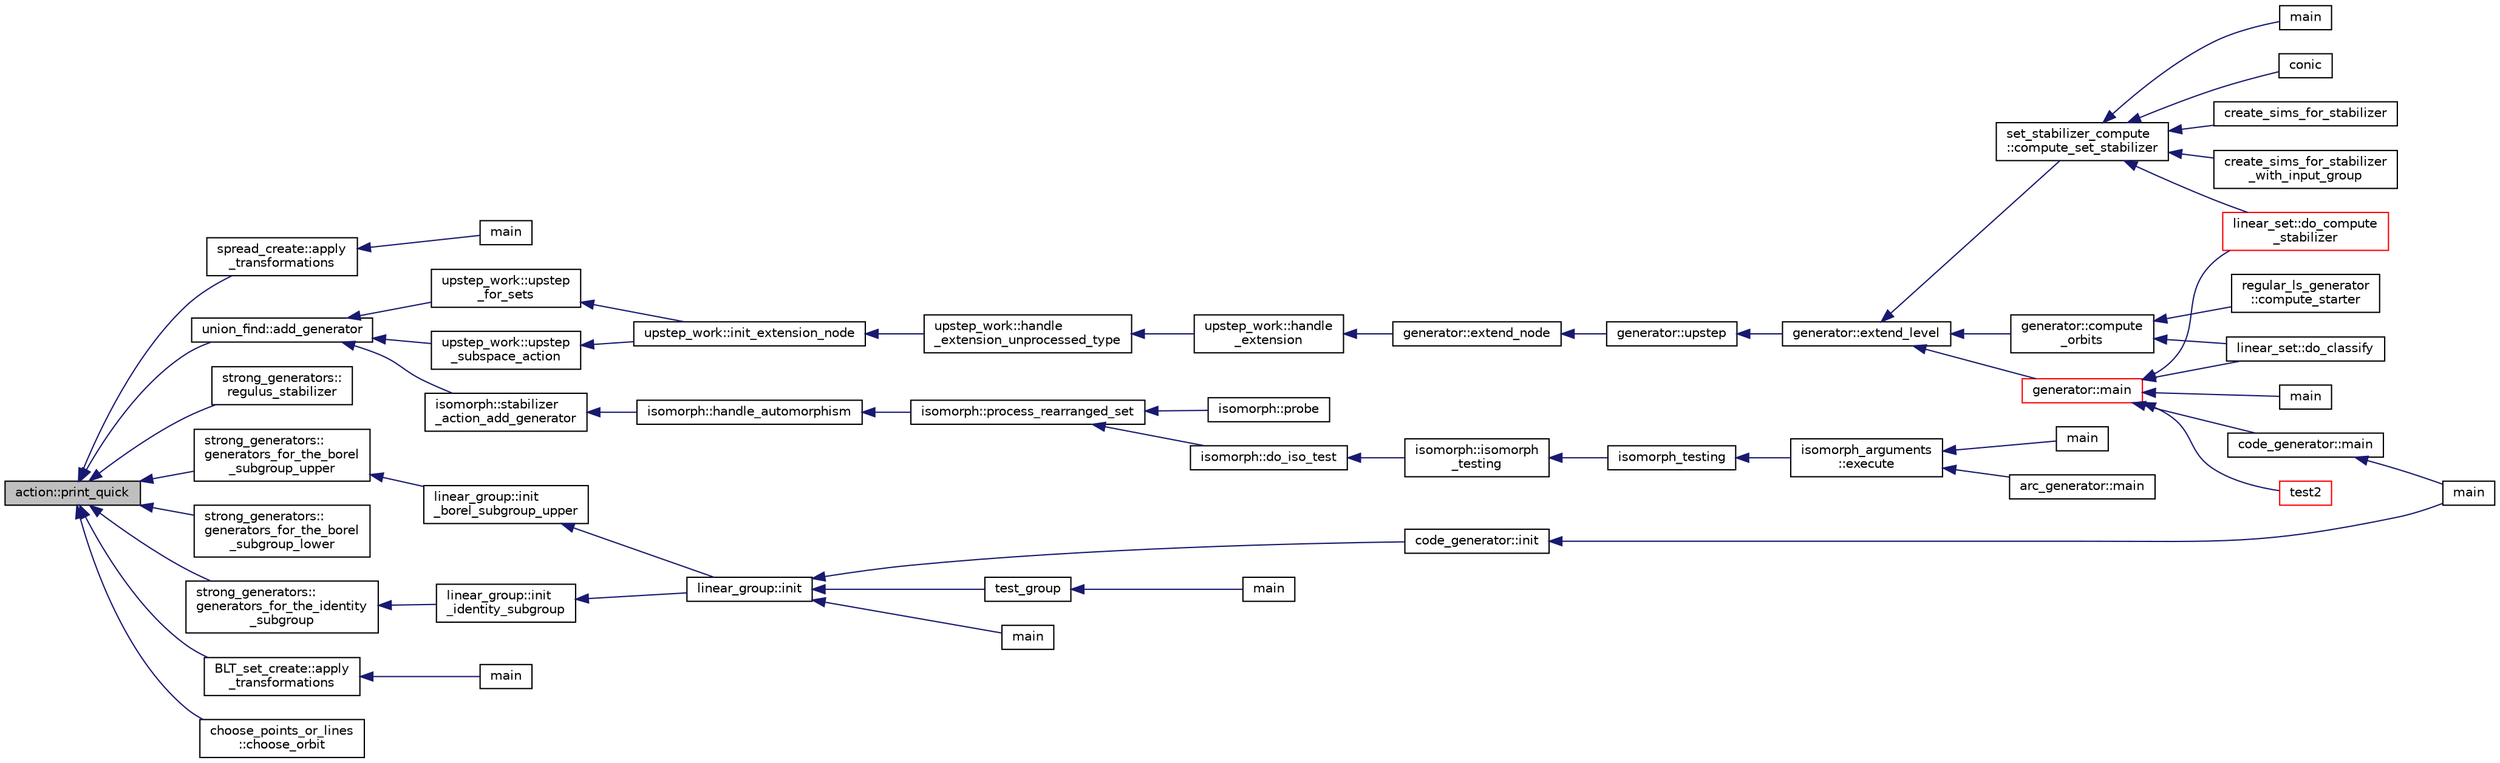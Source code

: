 digraph "action::print_quick"
{
  edge [fontname="Helvetica",fontsize="10",labelfontname="Helvetica",labelfontsize="10"];
  node [fontname="Helvetica",fontsize="10",shape=record];
  rankdir="LR";
  Node33621 [label="action::print_quick",height=0.2,width=0.4,color="black", fillcolor="grey75", style="filled", fontcolor="black"];
  Node33621 -> Node33622 [dir="back",color="midnightblue",fontsize="10",style="solid",fontname="Helvetica"];
  Node33622 [label="spread_create::apply\l_transformations",height=0.2,width=0.4,color="black", fillcolor="white", style="filled",URL="$de/d97/classspread__create.html#af324e4219cba2572fec394ef40e9ee88"];
  Node33622 -> Node33623 [dir="back",color="midnightblue",fontsize="10",style="solid",fontname="Helvetica"];
  Node33623 [label="main",height=0.2,width=0.4,color="black", fillcolor="white", style="filled",URL="$d1/d2f/apps_2spread_2spread__create_8_c.html#a217dbf8b442f20279ea00b898af96f52"];
  Node33621 -> Node33624 [dir="back",color="midnightblue",fontsize="10",style="solid",fontname="Helvetica"];
  Node33624 [label="union_find::add_generator",height=0.2,width=0.4,color="black", fillcolor="white", style="filled",URL="$d1/dfb/classunion__find.html#a40d8a9f64ec55632cefd15df02bf7204"];
  Node33624 -> Node33625 [dir="back",color="midnightblue",fontsize="10",style="solid",fontname="Helvetica"];
  Node33625 [label="upstep_work::upstep\l_for_sets",height=0.2,width=0.4,color="black", fillcolor="white", style="filled",URL="$d2/dd6/classupstep__work.html#acbfe3d5e23c38c3dc8f5908e0bc5bf1b"];
  Node33625 -> Node33626 [dir="back",color="midnightblue",fontsize="10",style="solid",fontname="Helvetica"];
  Node33626 [label="upstep_work::init_extension_node",height=0.2,width=0.4,color="black", fillcolor="white", style="filled",URL="$d2/dd6/classupstep__work.html#ad74931a4c6dc97102d405a755433297d"];
  Node33626 -> Node33627 [dir="back",color="midnightblue",fontsize="10",style="solid",fontname="Helvetica"];
  Node33627 [label="upstep_work::handle\l_extension_unprocessed_type",height=0.2,width=0.4,color="black", fillcolor="white", style="filled",URL="$d2/dd6/classupstep__work.html#a4687dfab87eb7d0646cb79008dd3d32d"];
  Node33627 -> Node33628 [dir="back",color="midnightblue",fontsize="10",style="solid",fontname="Helvetica"];
  Node33628 [label="upstep_work::handle\l_extension",height=0.2,width=0.4,color="black", fillcolor="white", style="filled",URL="$d2/dd6/classupstep__work.html#ad8ba22a74e9884f92e11340b24e6a6d6"];
  Node33628 -> Node33629 [dir="back",color="midnightblue",fontsize="10",style="solid",fontname="Helvetica"];
  Node33629 [label="generator::extend_node",height=0.2,width=0.4,color="black", fillcolor="white", style="filled",URL="$d7/d73/classgenerator.html#ac71fa071cf218f54cdd9306a541744ae"];
  Node33629 -> Node33630 [dir="back",color="midnightblue",fontsize="10",style="solid",fontname="Helvetica"];
  Node33630 [label="generator::upstep",height=0.2,width=0.4,color="black", fillcolor="white", style="filled",URL="$d7/d73/classgenerator.html#ae0f2cebdabc821837f633656d7b0fdfe"];
  Node33630 -> Node33631 [dir="back",color="midnightblue",fontsize="10",style="solid",fontname="Helvetica"];
  Node33631 [label="generator::extend_level",height=0.2,width=0.4,color="black", fillcolor="white", style="filled",URL="$d7/d73/classgenerator.html#a91b84d80ccec0cd2136bc221c30e0f8e"];
  Node33631 -> Node33632 [dir="back",color="midnightblue",fontsize="10",style="solid",fontname="Helvetica"];
  Node33632 [label="set_stabilizer_compute\l::compute_set_stabilizer",height=0.2,width=0.4,color="black", fillcolor="white", style="filled",URL="$d8/dc6/classset__stabilizer__compute.html#ad4f92074322e98c7cd0ed5d4f8486b76"];
  Node33632 -> Node33633 [dir="back",color="midnightblue",fontsize="10",style="solid",fontname="Helvetica"];
  Node33633 [label="main",height=0.2,width=0.4,color="black", fillcolor="white", style="filled",URL="$db/d67/test__hyperoval_8_c.html#a3c04138a5bfe5d72780bb7e82a18e627"];
  Node33632 -> Node33634 [dir="back",color="midnightblue",fontsize="10",style="solid",fontname="Helvetica"];
  Node33634 [label="conic",height=0.2,width=0.4,color="black", fillcolor="white", style="filled",URL="$d4/de8/conic_8_c.html#a96def9474b981a9d5831a9b48d85d652"];
  Node33632 -> Node33635 [dir="back",color="midnightblue",fontsize="10",style="solid",fontname="Helvetica"];
  Node33635 [label="linear_set::do_compute\l_stabilizer",height=0.2,width=0.4,color="red", fillcolor="white", style="filled",URL="$dd/d86/classlinear__set.html#ae8f58ded28fb5370f4459cca42b7463b"];
  Node33632 -> Node33638 [dir="back",color="midnightblue",fontsize="10",style="solid",fontname="Helvetica"];
  Node33638 [label="create_sims_for_stabilizer",height=0.2,width=0.4,color="black", fillcolor="white", style="filled",URL="$d0/d76/tl__algebra__and__number__theory_8h.html#af2c67d225072549409be710ac3cd30f8"];
  Node33632 -> Node33639 [dir="back",color="midnightblue",fontsize="10",style="solid",fontname="Helvetica"];
  Node33639 [label="create_sims_for_stabilizer\l_with_input_group",height=0.2,width=0.4,color="black", fillcolor="white", style="filled",URL="$d0/d76/tl__algebra__and__number__theory_8h.html#af5482567a8d6ba5c2fe593bf6f7f9a0f"];
  Node33631 -> Node33640 [dir="back",color="midnightblue",fontsize="10",style="solid",fontname="Helvetica"];
  Node33640 [label="generator::compute\l_orbits",height=0.2,width=0.4,color="black", fillcolor="white", style="filled",URL="$d7/d73/classgenerator.html#a23989bc20ecaaed39c4119c758367f40"];
  Node33640 -> Node33641 [dir="back",color="midnightblue",fontsize="10",style="solid",fontname="Helvetica"];
  Node33641 [label="regular_ls_generator\l::compute_starter",height=0.2,width=0.4,color="black", fillcolor="white", style="filled",URL="$d2/dd8/classregular__ls__generator.html#aa38907741058694a73194b02ceb4a53d"];
  Node33640 -> Node33642 [dir="back",color="midnightblue",fontsize="10",style="solid",fontname="Helvetica"];
  Node33642 [label="linear_set::do_classify",height=0.2,width=0.4,color="black", fillcolor="white", style="filled",URL="$dd/d86/classlinear__set.html#a3eb2dbce7fa8b71901dfc12f288ddd0c"];
  Node33631 -> Node33643 [dir="back",color="midnightblue",fontsize="10",style="solid",fontname="Helvetica"];
  Node33643 [label="generator::main",height=0.2,width=0.4,color="red", fillcolor="white", style="filled",URL="$d7/d73/classgenerator.html#a01abff8e9f231bf0d82e2e8e0061f242"];
  Node33643 -> Node33644 [dir="back",color="midnightblue",fontsize="10",style="solid",fontname="Helvetica"];
  Node33644 [label="main",height=0.2,width=0.4,color="black", fillcolor="white", style="filled",URL="$d2/d11/codes_8h.html#a217dbf8b442f20279ea00b898af96f52"];
  Node33643 -> Node33645 [dir="back",color="midnightblue",fontsize="10",style="solid",fontname="Helvetica"];
  Node33645 [label="code_generator::main",height=0.2,width=0.4,color="black", fillcolor="white", style="filled",URL="$db/d37/classcode__generator.html#ab3cf3a306e4032c2b471ac95321c599f"];
  Node33645 -> Node33646 [dir="back",color="midnightblue",fontsize="10",style="solid",fontname="Helvetica"];
  Node33646 [label="main",height=0.2,width=0.4,color="black", fillcolor="white", style="filled",URL="$d4/d4f/codes_8_c.html#a217dbf8b442f20279ea00b898af96f52"];
  Node33643 -> Node33647 [dir="back",color="midnightblue",fontsize="10",style="solid",fontname="Helvetica"];
  Node33647 [label="test2",height=0.2,width=0.4,color="red", fillcolor="white", style="filled",URL="$d9/db0/factor__space_8_c.html#a39d73a812e5fd8f1bc111e948368cb10"];
  Node33643 -> Node33642 [dir="back",color="midnightblue",fontsize="10",style="solid",fontname="Helvetica"];
  Node33643 -> Node33635 [dir="back",color="midnightblue",fontsize="10",style="solid",fontname="Helvetica"];
  Node33624 -> Node33699 [dir="back",color="midnightblue",fontsize="10",style="solid",fontname="Helvetica"];
  Node33699 [label="upstep_work::upstep\l_subspace_action",height=0.2,width=0.4,color="black", fillcolor="white", style="filled",URL="$d2/dd6/classupstep__work.html#afd45c862c93f460a2e523f074d024529"];
  Node33699 -> Node33626 [dir="back",color="midnightblue",fontsize="10",style="solid",fontname="Helvetica"];
  Node33624 -> Node33700 [dir="back",color="midnightblue",fontsize="10",style="solid",fontname="Helvetica"];
  Node33700 [label="isomorph::stabilizer\l_action_add_generator",height=0.2,width=0.4,color="black", fillcolor="white", style="filled",URL="$d3/d5f/classisomorph.html#ae91af86c9c82cf9c5c7ee24a60e59460"];
  Node33700 -> Node33701 [dir="back",color="midnightblue",fontsize="10",style="solid",fontname="Helvetica"];
  Node33701 [label="isomorph::handle_automorphism",height=0.2,width=0.4,color="black", fillcolor="white", style="filled",URL="$d3/d5f/classisomorph.html#a95e0ae39f992234f7cbeb6f1d57d82df"];
  Node33701 -> Node33702 [dir="back",color="midnightblue",fontsize="10",style="solid",fontname="Helvetica"];
  Node33702 [label="isomorph::process_rearranged_set",height=0.2,width=0.4,color="black", fillcolor="white", style="filled",URL="$d3/d5f/classisomorph.html#a7767fd5f1da6dfd7f93810be99ba4ab6"];
  Node33702 -> Node33703 [dir="back",color="midnightblue",fontsize="10",style="solid",fontname="Helvetica"];
  Node33703 [label="isomorph::probe",height=0.2,width=0.4,color="black", fillcolor="white", style="filled",URL="$d3/d5f/classisomorph.html#a9cb6fed7b6ac639d886b117a1f454441"];
  Node33702 -> Node33704 [dir="back",color="midnightblue",fontsize="10",style="solid",fontname="Helvetica"];
  Node33704 [label="isomorph::do_iso_test",height=0.2,width=0.4,color="black", fillcolor="white", style="filled",URL="$d3/d5f/classisomorph.html#a51fc3bf5cc3a99282a489b2df37ee24e"];
  Node33704 -> Node33705 [dir="back",color="midnightblue",fontsize="10",style="solid",fontname="Helvetica"];
  Node33705 [label="isomorph::isomorph\l_testing",height=0.2,width=0.4,color="black", fillcolor="white", style="filled",URL="$d3/d5f/classisomorph.html#ad7945ec94ba0ba16953482edfaa4da6e"];
  Node33705 -> Node33706 [dir="back",color="midnightblue",fontsize="10",style="solid",fontname="Helvetica"];
  Node33706 [label="isomorph_testing",height=0.2,width=0.4,color="black", fillcolor="white", style="filled",URL="$d4/d7e/isomorph__global_8_c.html#a5a73cbe9f89c4727f086482ee2d238f9"];
  Node33706 -> Node33679 [dir="back",color="midnightblue",fontsize="10",style="solid",fontname="Helvetica"];
  Node33679 [label="isomorph_arguments\l::execute",height=0.2,width=0.4,color="black", fillcolor="white", style="filled",URL="$d5/de4/classisomorph__arguments.html#aa85e472d14906abdd5672dc66027583e"];
  Node33679 -> Node33680 [dir="back",color="midnightblue",fontsize="10",style="solid",fontname="Helvetica"];
  Node33680 [label="main",height=0.2,width=0.4,color="black", fillcolor="white", style="filled",URL="$d1/d5e/blt__main_8_c.html#a217dbf8b442f20279ea00b898af96f52"];
  Node33679 -> Node33681 [dir="back",color="midnightblue",fontsize="10",style="solid",fontname="Helvetica"];
  Node33681 [label="arc_generator::main",height=0.2,width=0.4,color="black", fillcolor="white", style="filled",URL="$d4/d21/classarc__generator.html#ad80140b51b165dad1fe6ab232be7829a"];
  Node33621 -> Node33707 [dir="back",color="midnightblue",fontsize="10",style="solid",fontname="Helvetica"];
  Node33707 [label="strong_generators::\lregulus_stabilizer",height=0.2,width=0.4,color="black", fillcolor="white", style="filled",URL="$dc/d09/classstrong__generators.html#a32e999d14b4168695f2e775ddf2ed7e7"];
  Node33621 -> Node33708 [dir="back",color="midnightblue",fontsize="10",style="solid",fontname="Helvetica"];
  Node33708 [label="strong_generators::\lgenerators_for_the_borel\l_subgroup_upper",height=0.2,width=0.4,color="black", fillcolor="white", style="filled",URL="$dc/d09/classstrong__generators.html#ad2b78850e421039116d2ba4bb4939729"];
  Node33708 -> Node33709 [dir="back",color="midnightblue",fontsize="10",style="solid",fontname="Helvetica"];
  Node33709 [label="linear_group::init\l_borel_subgroup_upper",height=0.2,width=0.4,color="black", fillcolor="white", style="filled",URL="$df/d5a/classlinear__group.html#a7d25e5c41bc3bf53a0c5063082055344"];
  Node33709 -> Node33710 [dir="back",color="midnightblue",fontsize="10",style="solid",fontname="Helvetica"];
  Node33710 [label="linear_group::init",height=0.2,width=0.4,color="black", fillcolor="white", style="filled",URL="$df/d5a/classlinear__group.html#a8119aa9b882192ab422b12614b259f28"];
  Node33710 -> Node33711 [dir="back",color="midnightblue",fontsize="10",style="solid",fontname="Helvetica"];
  Node33711 [label="code_generator::init",height=0.2,width=0.4,color="black", fillcolor="white", style="filled",URL="$db/d37/classcode__generator.html#acfaa1e8badf6f30255203f499b130af8"];
  Node33711 -> Node33646 [dir="back",color="midnightblue",fontsize="10",style="solid",fontname="Helvetica"];
  Node33710 -> Node33712 [dir="back",color="midnightblue",fontsize="10",style="solid",fontname="Helvetica"];
  Node33712 [label="test_group",height=0.2,width=0.4,color="black", fillcolor="white", style="filled",URL="$d8/d03/analyze__q__designs_8_c.html#ad03444358d0b46e7aa4d88a806b44925"];
  Node33712 -> Node33713 [dir="back",color="midnightblue",fontsize="10",style="solid",fontname="Helvetica"];
  Node33713 [label="main",height=0.2,width=0.4,color="black", fillcolor="white", style="filled",URL="$d8/d03/analyze__q__designs_8_c.html#a217dbf8b442f20279ea00b898af96f52"];
  Node33710 -> Node33698 [dir="back",color="midnightblue",fontsize="10",style="solid",fontname="Helvetica"];
  Node33698 [label="main",height=0.2,width=0.4,color="black", fillcolor="white", style="filled",URL="$da/dd5/subspace__orbits__main_8_c.html#a217dbf8b442f20279ea00b898af96f52"];
  Node33621 -> Node33714 [dir="back",color="midnightblue",fontsize="10",style="solid",fontname="Helvetica"];
  Node33714 [label="strong_generators::\lgenerators_for_the_borel\l_subgroup_lower",height=0.2,width=0.4,color="black", fillcolor="white", style="filled",URL="$dc/d09/classstrong__generators.html#acdadd5e5c979289f36fdaaf6a96d6243"];
  Node33621 -> Node33715 [dir="back",color="midnightblue",fontsize="10",style="solid",fontname="Helvetica"];
  Node33715 [label="strong_generators::\lgenerators_for_the_identity\l_subgroup",height=0.2,width=0.4,color="black", fillcolor="white", style="filled",URL="$dc/d09/classstrong__generators.html#a6af2f0c5e1700eefbaf90ff38892eecc"];
  Node33715 -> Node33716 [dir="back",color="midnightblue",fontsize="10",style="solid",fontname="Helvetica"];
  Node33716 [label="linear_group::init\l_identity_subgroup",height=0.2,width=0.4,color="black", fillcolor="white", style="filled",URL="$df/d5a/classlinear__group.html#a291947c5296a6411673a8272d0953c19"];
  Node33716 -> Node33710 [dir="back",color="midnightblue",fontsize="10",style="solid",fontname="Helvetica"];
  Node33621 -> Node33717 [dir="back",color="midnightblue",fontsize="10",style="solid",fontname="Helvetica"];
  Node33717 [label="BLT_set_create::apply\l_transformations",height=0.2,width=0.4,color="black", fillcolor="white", style="filled",URL="$d4/d40/class_b_l_t__set__create.html#ab39c77dca057b334e270fadee6c26c2c"];
  Node33717 -> Node33718 [dir="back",color="midnightblue",fontsize="10",style="solid",fontname="Helvetica"];
  Node33718 [label="main",height=0.2,width=0.4,color="black", fillcolor="white", style="filled",URL="$d7/d1c/create___b_l_t__set__main_8_c.html#a217dbf8b442f20279ea00b898af96f52"];
  Node33621 -> Node33719 [dir="back",color="midnightblue",fontsize="10",style="solid",fontname="Helvetica"];
  Node33719 [label="choose_points_or_lines\l::choose_orbit",height=0.2,width=0.4,color="black", fillcolor="white", style="filled",URL="$d6/d75/classchoose__points__or__lines.html#a17def7dc2b9407b483d887fb24fab74d"];
}
